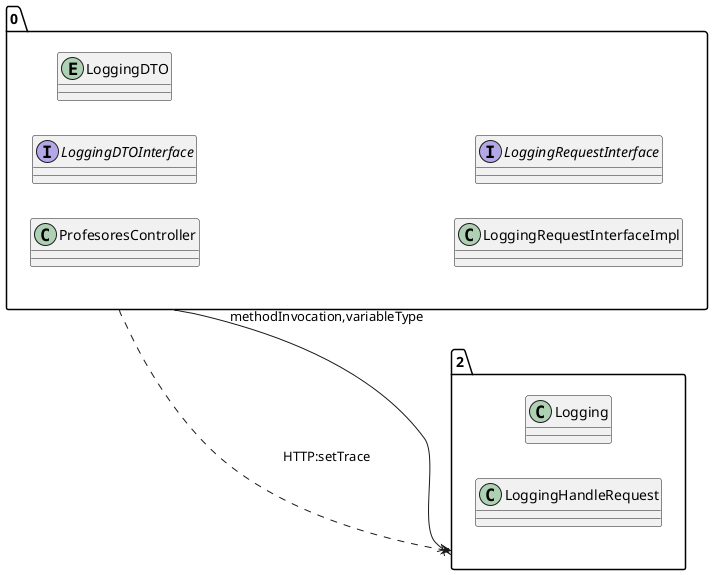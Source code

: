 @startuml 
allow_mixing
left to right direction
package "0"{
class ProfesoresController
interface LoggingDTOInterface
entity LoggingDTO
class LoggingRequestInterfaceImpl
interface LoggingRequestInterface

}
package "2"{
class Logging
class LoggingHandleRequest

}
"0" --x "2":methodInvocation,variableType
"0" ..> "2":HTTP:setTrace
@enduml